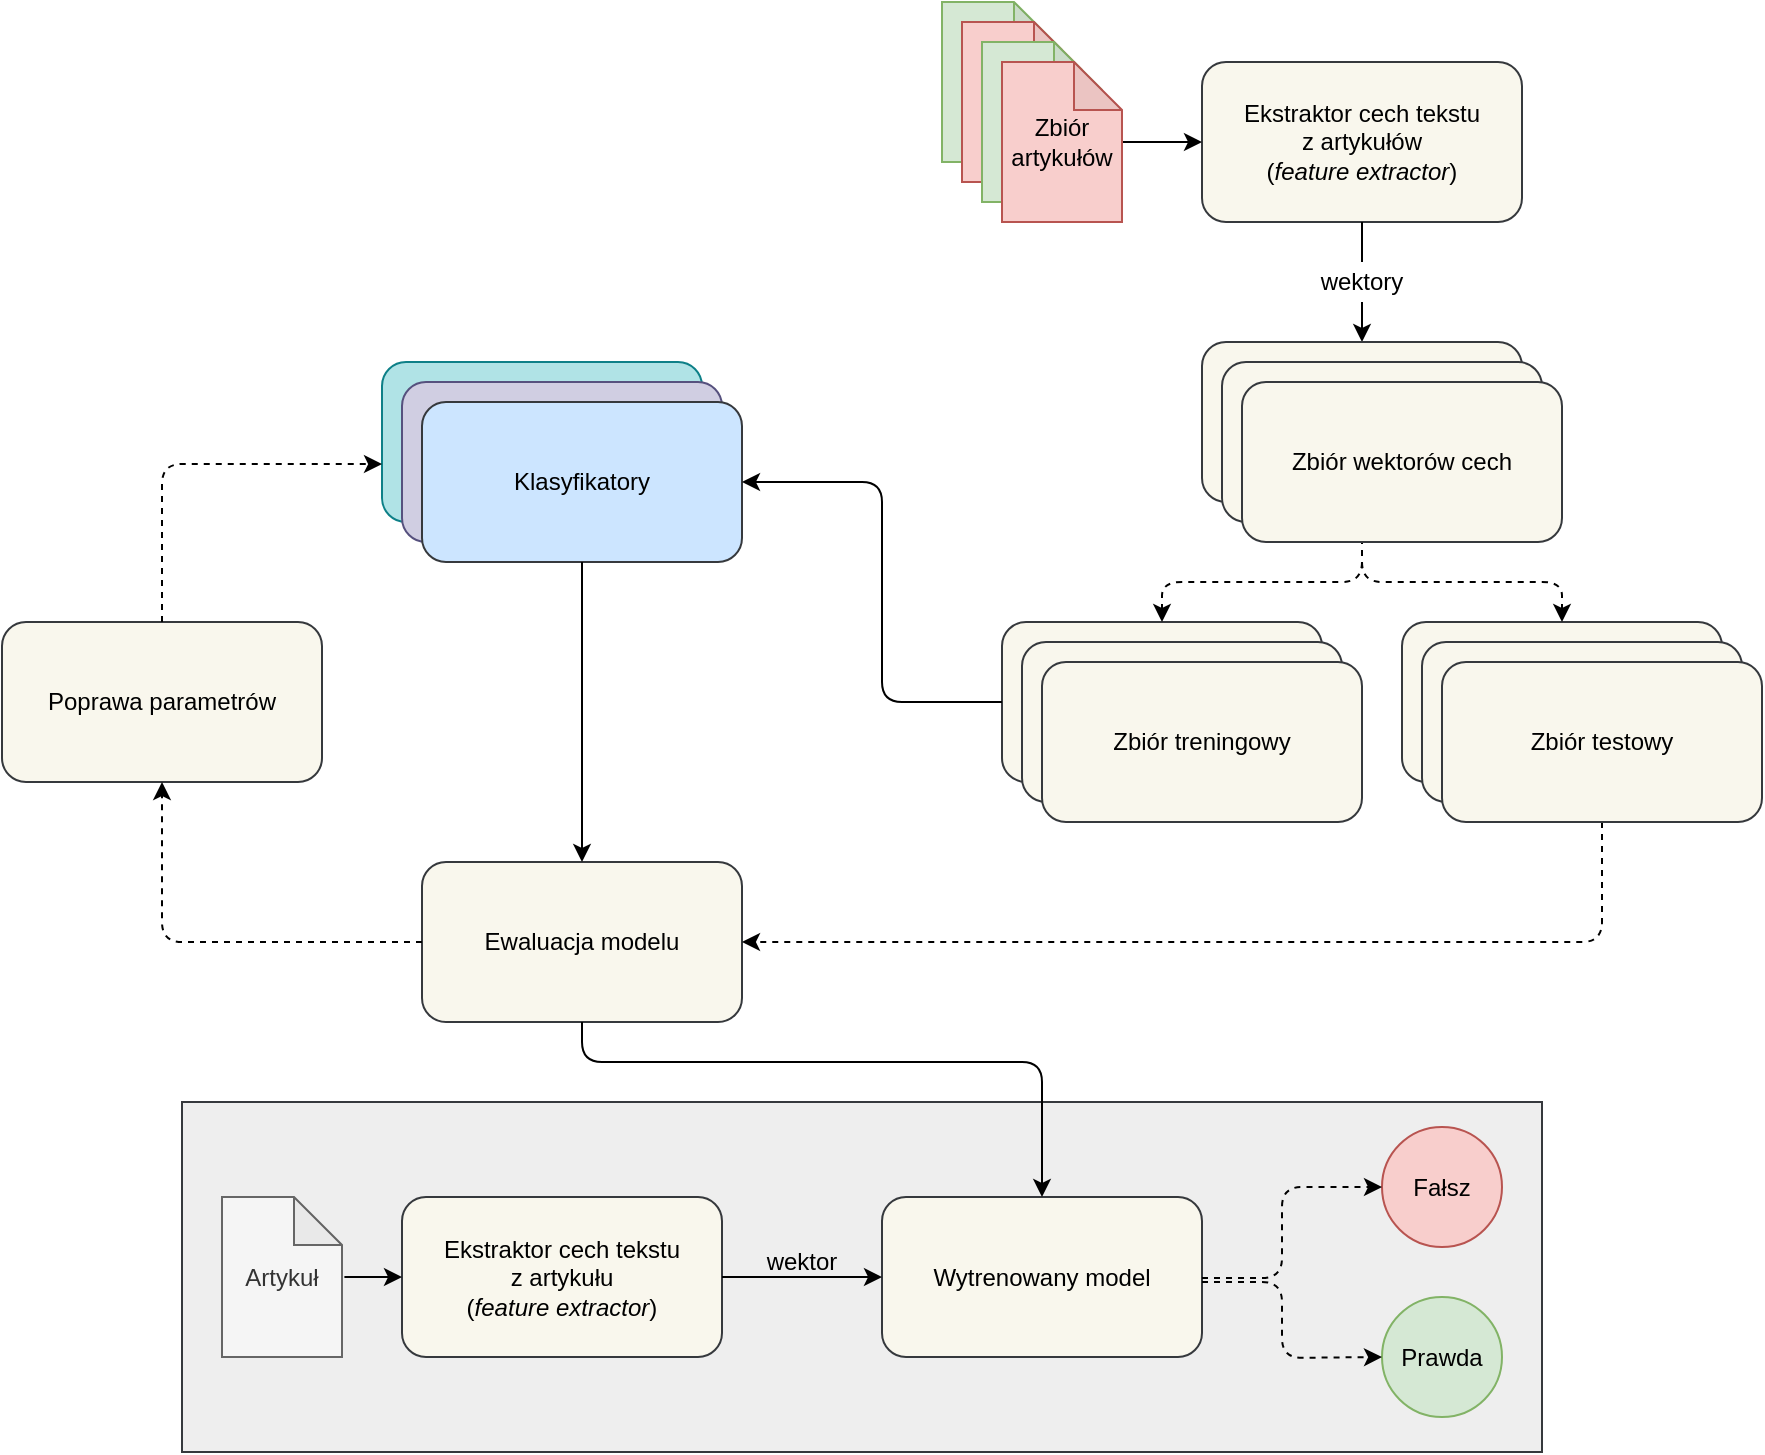 <mxfile version="14.4.3" type="device"><diagram id="2FcW0RN6Dwk-5NNtw20F" name="Page-1"><mxGraphModel dx="1898" dy="909" grid="1" gridSize="10" guides="1" tooltips="1" connect="1" arrows="1" fold="1" page="1" pageScale="1" pageWidth="827" pageHeight="1169" math="0" shadow="0"><root><mxCell id="0"/><mxCell id="1" parent="0"/><mxCell id="DQwwH2dKoazZfpg8VeEQ-68" value="" style="rounded=0;whiteSpace=wrap;html=1;fillColor=#eeeeee;strokeColor=#36393d;" parent="1" vertex="1"><mxGeometry x="-30" y="580" width="680" height="175" as="geometry"/></mxCell><mxCell id="DQwwH2dKoazZfpg8VeEQ-3" value="Ekstraktor cech tekstu &lt;br&gt;z artykułów&lt;br&gt;(&lt;i&gt;feature extractor&lt;/i&gt;)" style="rounded=1;whiteSpace=wrap;html=1;fillColor=#f9f7ed;strokeColor=#36393d;" parent="1" vertex="1"><mxGeometry x="480" y="60" width="160" height="80" as="geometry"/></mxCell><mxCell id="DQwwH2dKoazZfpg8VeEQ-5" value="Zbiór treningowy" style="rounded=1;whiteSpace=wrap;html=1;fillColor=#f9f7ed;strokeColor=#36393d;" parent="1" vertex="1"><mxGeometry x="380" y="340" width="160" height="80" as="geometry"/></mxCell><mxCell id="DQwwH2dKoazZfpg8VeEQ-6" value="Zbiór testowy" style="rounded=1;whiteSpace=wrap;html=1;fillColor=#f9f7ed;strokeColor=#36393d;" parent="1" vertex="1"><mxGeometry x="580" y="340" width="160" height="80" as="geometry"/></mxCell><mxCell id="DQwwH2dKoazZfpg8VeEQ-7" value="Klasyfikatory" style="rounded=1;whiteSpace=wrap;html=1;fillColor=#b0e3e6;strokeColor=#0e8088;" parent="1" vertex="1"><mxGeometry x="70" y="210" width="160" height="80" as="geometry"/></mxCell><mxCell id="DQwwH2dKoazZfpg8VeEQ-8" value="Klasyfikatory" style="rounded=1;whiteSpace=wrap;html=1;fillColor=#d0cee2;strokeColor=#56517e;" parent="1" vertex="1"><mxGeometry x="80" y="220" width="160" height="80" as="geometry"/></mxCell><mxCell id="DQwwH2dKoazZfpg8VeEQ-9" value="Klasyfikatory" style="rounded=1;whiteSpace=wrap;html=1;fillColor=#cce5ff;strokeColor=#36393d;" parent="1" vertex="1"><mxGeometry x="90" y="230" width="160" height="80" as="geometry"/></mxCell><mxCell id="DQwwH2dKoazZfpg8VeEQ-10" value="Ewaluacja modelu" style="rounded=1;whiteSpace=wrap;html=1;fillColor=#f9f7ed;strokeColor=#36393d;" parent="1" vertex="1"><mxGeometry x="90" y="460" width="160" height="80" as="geometry"/></mxCell><mxCell id="DQwwH2dKoazZfpg8VeEQ-11" value="Wytrenowany model" style="rounded=1;whiteSpace=wrap;html=1;fillColor=#f9f7ed;strokeColor=#36393d;" parent="1" vertex="1"><mxGeometry x="320" y="627.5" width="160" height="80" as="geometry"/></mxCell><mxCell id="DQwwH2dKoazZfpg8VeEQ-12" value="Poprawa parametrów" style="rounded=1;whiteSpace=wrap;html=1;fillColor=#f9f7ed;strokeColor=#36393d;" parent="1" vertex="1"><mxGeometry x="-120" y="340" width="160" height="80" as="geometry"/></mxCell><mxCell id="DQwwH2dKoazZfpg8VeEQ-14" value="Artykuł" style="shape=note;whiteSpace=wrap;html=1;backgroundOutline=1;darkOpacity=0.05;size=24;fillColor=#f5f5f5;strokeColor=#666666;fontColor=#333333;" parent="1" vertex="1"><mxGeometry x="-10" y="627.5" width="60" height="80" as="geometry"/></mxCell><mxCell id="DQwwH2dKoazZfpg8VeEQ-16" value="" style="endArrow=classic;html=1;exitX=1;exitY=0.5;exitDx=0;exitDy=0;" parent="1" target="DQwwH2dKoazZfpg8VeEQ-3" edge="1"><mxGeometry width="50" height="50" relative="1" as="geometry"><mxPoint x="440" y="100" as="sourcePoint"/><mxPoint x="200" y="320" as="targetPoint"/></mxGeometry></mxCell><mxCell id="DQwwH2dKoazZfpg8VeEQ-18" value="" style="endArrow=classic;html=1;entryX=0.5;entryY=0;entryDx=0;entryDy=0;exitX=0.5;exitY=1;exitDx=0;exitDy=0;dashed=1;" parent="1" source="DQwwH2dKoazZfpg8VeEQ-4" target="DQwwH2dKoazZfpg8VeEQ-5" edge="1"><mxGeometry width="50" height="50" relative="1" as="geometry"><mxPoint x="290" y="390" as="sourcePoint"/><mxPoint x="340" y="340" as="targetPoint"/><Array as="points"><mxPoint x="560" y="320"/><mxPoint x="460" y="320"/></Array></mxGeometry></mxCell><mxCell id="DQwwH2dKoazZfpg8VeEQ-19" value="" style="endArrow=classic;html=1;entryX=0.5;entryY=0;entryDx=0;entryDy=0;exitX=0.5;exitY=1;exitDx=0;exitDy=0;dashed=1;" parent="1" source="DQwwH2dKoazZfpg8VeEQ-4" target="DQwwH2dKoazZfpg8VeEQ-6" edge="1"><mxGeometry width="50" height="50" relative="1" as="geometry"><mxPoint x="290" y="390" as="sourcePoint"/><mxPoint x="340" y="340" as="targetPoint"/><Array as="points"><mxPoint x="560" y="320"/><mxPoint x="660" y="320"/></Array></mxGeometry></mxCell><mxCell id="DQwwH2dKoazZfpg8VeEQ-20" value="" style="endArrow=classic;html=1;dashed=1;exitX=0.5;exitY=0;exitDx=0;exitDy=0;entryX=0;entryY=0.638;entryDx=0;entryDy=0;entryPerimeter=0;" parent="1" source="DQwwH2dKoazZfpg8VeEQ-12" target="DQwwH2dKoazZfpg8VeEQ-7" edge="1"><mxGeometry width="50" height="50" relative="1" as="geometry"><mxPoint x="290" y="390" as="sourcePoint"/><mxPoint x="340" y="340" as="targetPoint"/><Array as="points"><mxPoint x="-40" y="261"/></Array></mxGeometry></mxCell><mxCell id="DQwwH2dKoazZfpg8VeEQ-21" value="" style="endArrow=classic;html=1;dashed=1;exitX=0;exitY=0.5;exitDx=0;exitDy=0;entryX=0.5;entryY=1;entryDx=0;entryDy=0;" parent="1" source="DQwwH2dKoazZfpg8VeEQ-10" target="DQwwH2dKoazZfpg8VeEQ-12" edge="1"><mxGeometry width="50" height="50" relative="1" as="geometry"><mxPoint x="290" y="390" as="sourcePoint"/><mxPoint x="340" y="340" as="targetPoint"/><Array as="points"><mxPoint x="-40" y="500"/></Array></mxGeometry></mxCell><mxCell id="DQwwH2dKoazZfpg8VeEQ-22" value="" style="endArrow=classic;html=1;dashed=1;entryX=1;entryY=0.5;entryDx=0;entryDy=0;exitX=0.5;exitY=1;exitDx=0;exitDy=0;" parent="1" source="DQwwH2dKoazZfpg8VeEQ-47" target="DQwwH2dKoazZfpg8VeEQ-10" edge="1"><mxGeometry width="50" height="50" relative="1" as="geometry"><mxPoint x="290" y="390" as="sourcePoint"/><mxPoint x="340" y="340" as="targetPoint"/><Array as="points"><mxPoint x="680" y="500"/></Array></mxGeometry></mxCell><mxCell id="DQwwH2dKoazZfpg8VeEQ-23" value="" style="endArrow=classic;html=1;exitX=0.5;exitY=1;exitDx=0;exitDy=0;entryX=0.5;entryY=0;entryDx=0;entryDy=0;" parent="1" source="DQwwH2dKoazZfpg8VeEQ-9" target="DQwwH2dKoazZfpg8VeEQ-10" edge="1"><mxGeometry width="50" height="50" relative="1" as="geometry"><mxPoint x="290" y="390" as="sourcePoint"/><mxPoint x="340" y="340" as="targetPoint"/></mxGeometry></mxCell><mxCell id="DQwwH2dKoazZfpg8VeEQ-24" value="" style="endArrow=classic;html=1;exitX=0.5;exitY=1;exitDx=0;exitDy=0;entryX=0.5;entryY=0;entryDx=0;entryDy=0;" parent="1" source="DQwwH2dKoazZfpg8VeEQ-10" target="DQwwH2dKoazZfpg8VeEQ-11" edge="1"><mxGeometry width="50" height="50" relative="1" as="geometry"><mxPoint x="290" y="390" as="sourcePoint"/><mxPoint x="340" y="340" as="targetPoint"/><Array as="points"><mxPoint x="170" y="560"/><mxPoint x="400" y="560"/></Array></mxGeometry></mxCell><mxCell id="DQwwH2dKoazZfpg8VeEQ-32" value="" style="endArrow=classic;html=1;entryX=0.5;entryY=0;entryDx=0;entryDy=0;exitX=0.5;exitY=1;exitDx=0;exitDy=0;" parent="1" source="DQwwH2dKoazZfpg8VeEQ-66" target="DQwwH2dKoazZfpg8VeEQ-4" edge="1"><mxGeometry width="50" height="50" relative="1" as="geometry"><mxPoint x="560" y="190" as="sourcePoint"/><mxPoint x="340" y="310" as="targetPoint"/></mxGeometry></mxCell><mxCell id="DQwwH2dKoazZfpg8VeEQ-33" value="Fałsz" style="ellipse;whiteSpace=wrap;html=1;aspect=fixed;fillColor=#f8cecc;strokeColor=#b85450;" parent="1" vertex="1"><mxGeometry x="570" y="592.5" width="60" height="60" as="geometry"/></mxCell><mxCell id="DQwwH2dKoazZfpg8VeEQ-34" value="Prawda" style="ellipse;whiteSpace=wrap;html=1;aspect=fixed;fillColor=#d5e8d4;strokeColor=#82b366;" parent="1" vertex="1"><mxGeometry x="570" y="677.5" width="60" height="60" as="geometry"/></mxCell><mxCell id="DQwwH2dKoazZfpg8VeEQ-35" value="" style="endArrow=classic;html=1;dashed=1;entryX=0;entryY=0.5;entryDx=0;entryDy=0;" parent="1" target="DQwwH2dKoazZfpg8VeEQ-33" edge="1"><mxGeometry width="50" height="50" relative="1" as="geometry"><mxPoint x="480" y="668" as="sourcePoint"/><mxPoint x="570" y="667" as="targetPoint"/><Array as="points"><mxPoint x="520" y="668"/><mxPoint x="520" y="622.5"/></Array></mxGeometry></mxCell><mxCell id="DQwwH2dKoazZfpg8VeEQ-37" value="" style="endArrow=classic;html=1;exitX=0;exitY=0.5;exitDx=0;exitDy=0;entryX=1;entryY=0.5;entryDx=0;entryDy=0;" parent="1" source="DQwwH2dKoazZfpg8VeEQ-5" target="DQwwH2dKoazZfpg8VeEQ-9" edge="1"><mxGeometry width="50" height="50" relative="1" as="geometry"><mxPoint x="290" y="430" as="sourcePoint"/><mxPoint x="250" y="260" as="targetPoint"/><Array as="points"><mxPoint x="320" y="380"/><mxPoint x="320" y="270"/></Array></mxGeometry></mxCell><mxCell id="DQwwH2dKoazZfpg8VeEQ-43" value="Zbiór treningowy" style="rounded=1;whiteSpace=wrap;html=1;fillColor=#f9f7ed;strokeColor=#36393d;" parent="1" vertex="1"><mxGeometry x="390" y="350" width="160" height="80" as="geometry"/></mxCell><mxCell id="DQwwH2dKoazZfpg8VeEQ-44" value="Zbiór treningowy" style="rounded=1;whiteSpace=wrap;html=1;fillColor=#f9f7ed;strokeColor=#36393d;" parent="1" vertex="1"><mxGeometry x="400" y="360" width="160" height="80" as="geometry"/></mxCell><mxCell id="DQwwH2dKoazZfpg8VeEQ-46" value="Zbiór testowy" style="rounded=1;whiteSpace=wrap;html=1;fillColor=#f9f7ed;strokeColor=#36393d;" parent="1" vertex="1"><mxGeometry x="590" y="350" width="160" height="80" as="geometry"/></mxCell><mxCell id="DQwwH2dKoazZfpg8VeEQ-47" value="Zbiór testowy" style="rounded=1;whiteSpace=wrap;html=1;fillColor=#f9f7ed;strokeColor=#36393d;" parent="1" vertex="1"><mxGeometry x="600" y="360" width="160" height="80" as="geometry"/></mxCell><mxCell id="DQwwH2dKoazZfpg8VeEQ-51" value="" style="group" parent="1" vertex="1" connectable="0"><mxGeometry x="480" y="200" width="180" height="100" as="geometry"/></mxCell><mxCell id="DQwwH2dKoazZfpg8VeEQ-4" value="Zbiór wektorów cech" style="rounded=1;whiteSpace=wrap;html=1;fillColor=#f9f7ed;strokeColor=#36393d;" parent="DQwwH2dKoazZfpg8VeEQ-51" vertex="1"><mxGeometry width="160" height="80" as="geometry"/></mxCell><mxCell id="DQwwH2dKoazZfpg8VeEQ-48" value="Zbiór wektorów cech" style="rounded=1;whiteSpace=wrap;html=1;fillColor=#f9f7ed;strokeColor=#36393d;" parent="DQwwH2dKoazZfpg8VeEQ-51" vertex="1"><mxGeometry x="10" y="10" width="160" height="80" as="geometry"/></mxCell><mxCell id="DQwwH2dKoazZfpg8VeEQ-49" value="Zbiór wektorów cech" style="rounded=1;whiteSpace=wrap;html=1;fillColor=#f9f7ed;strokeColor=#36393d;" parent="DQwwH2dKoazZfpg8VeEQ-51" vertex="1"><mxGeometry x="20" y="20" width="160" height="80" as="geometry"/></mxCell><mxCell id="DQwwH2dKoazZfpg8VeEQ-52" value="" style="group" parent="1" vertex="1" connectable="0"><mxGeometry x="350" y="30" width="90" height="110" as="geometry"/></mxCell><mxCell id="DQwwH2dKoazZfpg8VeEQ-27" value="Artykuł" style="shape=note;whiteSpace=wrap;html=1;backgroundOutline=1;darkOpacity=0.05;size=24;fillColor=#d5e8d4;strokeColor=#82b366;" parent="DQwwH2dKoazZfpg8VeEQ-52" vertex="1"><mxGeometry width="60" height="80" as="geometry"/></mxCell><mxCell id="DQwwH2dKoazZfpg8VeEQ-28" value="Artykuł" style="shape=note;whiteSpace=wrap;html=1;backgroundOutline=1;darkOpacity=0.05;size=24;fillColor=#f8cecc;strokeColor=#b85450;" parent="DQwwH2dKoazZfpg8VeEQ-52" vertex="1"><mxGeometry x="10" y="10" width="60" height="80" as="geometry"/></mxCell><mxCell id="DQwwH2dKoazZfpg8VeEQ-29" value="Artykuł" style="shape=note;whiteSpace=wrap;html=1;backgroundOutline=1;darkOpacity=0.05;size=24;fillColor=#d5e8d4;strokeColor=#82b366;" parent="DQwwH2dKoazZfpg8VeEQ-52" vertex="1"><mxGeometry x="20" y="20" width="60" height="80" as="geometry"/></mxCell><mxCell id="DQwwH2dKoazZfpg8VeEQ-30" value="Zbiór artykułów" style="shape=note;whiteSpace=wrap;html=1;backgroundOutline=1;darkOpacity=0.05;size=24;fillColor=#f8cecc;strokeColor=#b85450;" parent="DQwwH2dKoazZfpg8VeEQ-52" vertex="1"><mxGeometry x="30" y="30" width="60" height="80" as="geometry"/></mxCell><mxCell id="DQwwH2dKoazZfpg8VeEQ-54" value="Ekstraktor cech tekstu &lt;br&gt;z artykułu&lt;br&gt;(&lt;i&gt;feature extractor&lt;/i&gt;)" style="rounded=1;whiteSpace=wrap;html=1;fillColor=#f9f7ed;strokeColor=#36393d;" parent="1" vertex="1"><mxGeometry x="80" y="627.5" width="160" height="80" as="geometry"/></mxCell><mxCell id="DQwwH2dKoazZfpg8VeEQ-55" value="" style="endArrow=classic;html=1;exitX=1.02;exitY=0.5;exitDx=0;exitDy=0;exitPerimeter=0;rounded=0;" parent="1" source="DQwwH2dKoazZfpg8VeEQ-14" target="DQwwH2dKoazZfpg8VeEQ-54" edge="1"><mxGeometry width="50" height="50" relative="1" as="geometry"><mxPoint x="191.2" y="667.5" as="sourcePoint"/><mxPoint x="300" y="667.5" as="targetPoint"/></mxGeometry></mxCell><mxCell id="DQwwH2dKoazZfpg8VeEQ-57" value="" style="endArrow=classic;html=1;entryX=0;entryY=0.5;entryDx=0;entryDy=0;exitX=1;exitY=0.5;exitDx=0;exitDy=0;" parent="1" source="DQwwH2dKoazZfpg8VeEQ-54" target="DQwwH2dKoazZfpg8VeEQ-11" edge="1"><mxGeometry width="50" height="50" relative="1" as="geometry"><mxPoint x="260" y="430" as="sourcePoint"/><mxPoint x="310" y="380" as="targetPoint"/></mxGeometry></mxCell><mxCell id="DQwwH2dKoazZfpg8VeEQ-58" value="wektor" style="text;html=1;strokeColor=none;fillColor=none;align=center;verticalAlign=middle;whiteSpace=wrap;rounded=0;" parent="1" vertex="1"><mxGeometry x="260" y="650" width="40" height="20" as="geometry"/></mxCell><mxCell id="DQwwH2dKoazZfpg8VeEQ-63" value="" style="endArrow=classic;html=1;dashed=1;entryX=0;entryY=0.5;entryDx=0;entryDy=0;" parent="1" target="DQwwH2dKoazZfpg8VeEQ-34" edge="1"><mxGeometry width="50" height="50" relative="1" as="geometry"><mxPoint x="480" y="670" as="sourcePoint"/><mxPoint x="580" y="632.5" as="targetPoint"/><Array as="points"><mxPoint x="520" y="670"/><mxPoint x="520" y="708"/></Array></mxGeometry></mxCell><mxCell id="DQwwH2dKoazZfpg8VeEQ-66" value="wektory" style="text;html=1;strokeColor=none;fillColor=none;align=center;verticalAlign=middle;whiteSpace=wrap;rounded=0;" parent="1" vertex="1"><mxGeometry x="540" y="160" width="40" height="20" as="geometry"/></mxCell><mxCell id="DQwwH2dKoazZfpg8VeEQ-67" value="" style="endArrow=none;html=1;entryX=0.5;entryY=0;entryDx=0;entryDy=0;exitX=0.5;exitY=1;exitDx=0;exitDy=0;endFill=0;" parent="1" source="DQwwH2dKoazZfpg8VeEQ-3" target="DQwwH2dKoazZfpg8VeEQ-66" edge="1"><mxGeometry width="50" height="50" relative="1" as="geometry"><mxPoint x="560" y="140" as="sourcePoint"/><mxPoint x="560" y="200" as="targetPoint"/></mxGeometry></mxCell></root></mxGraphModel></diagram></mxfile>